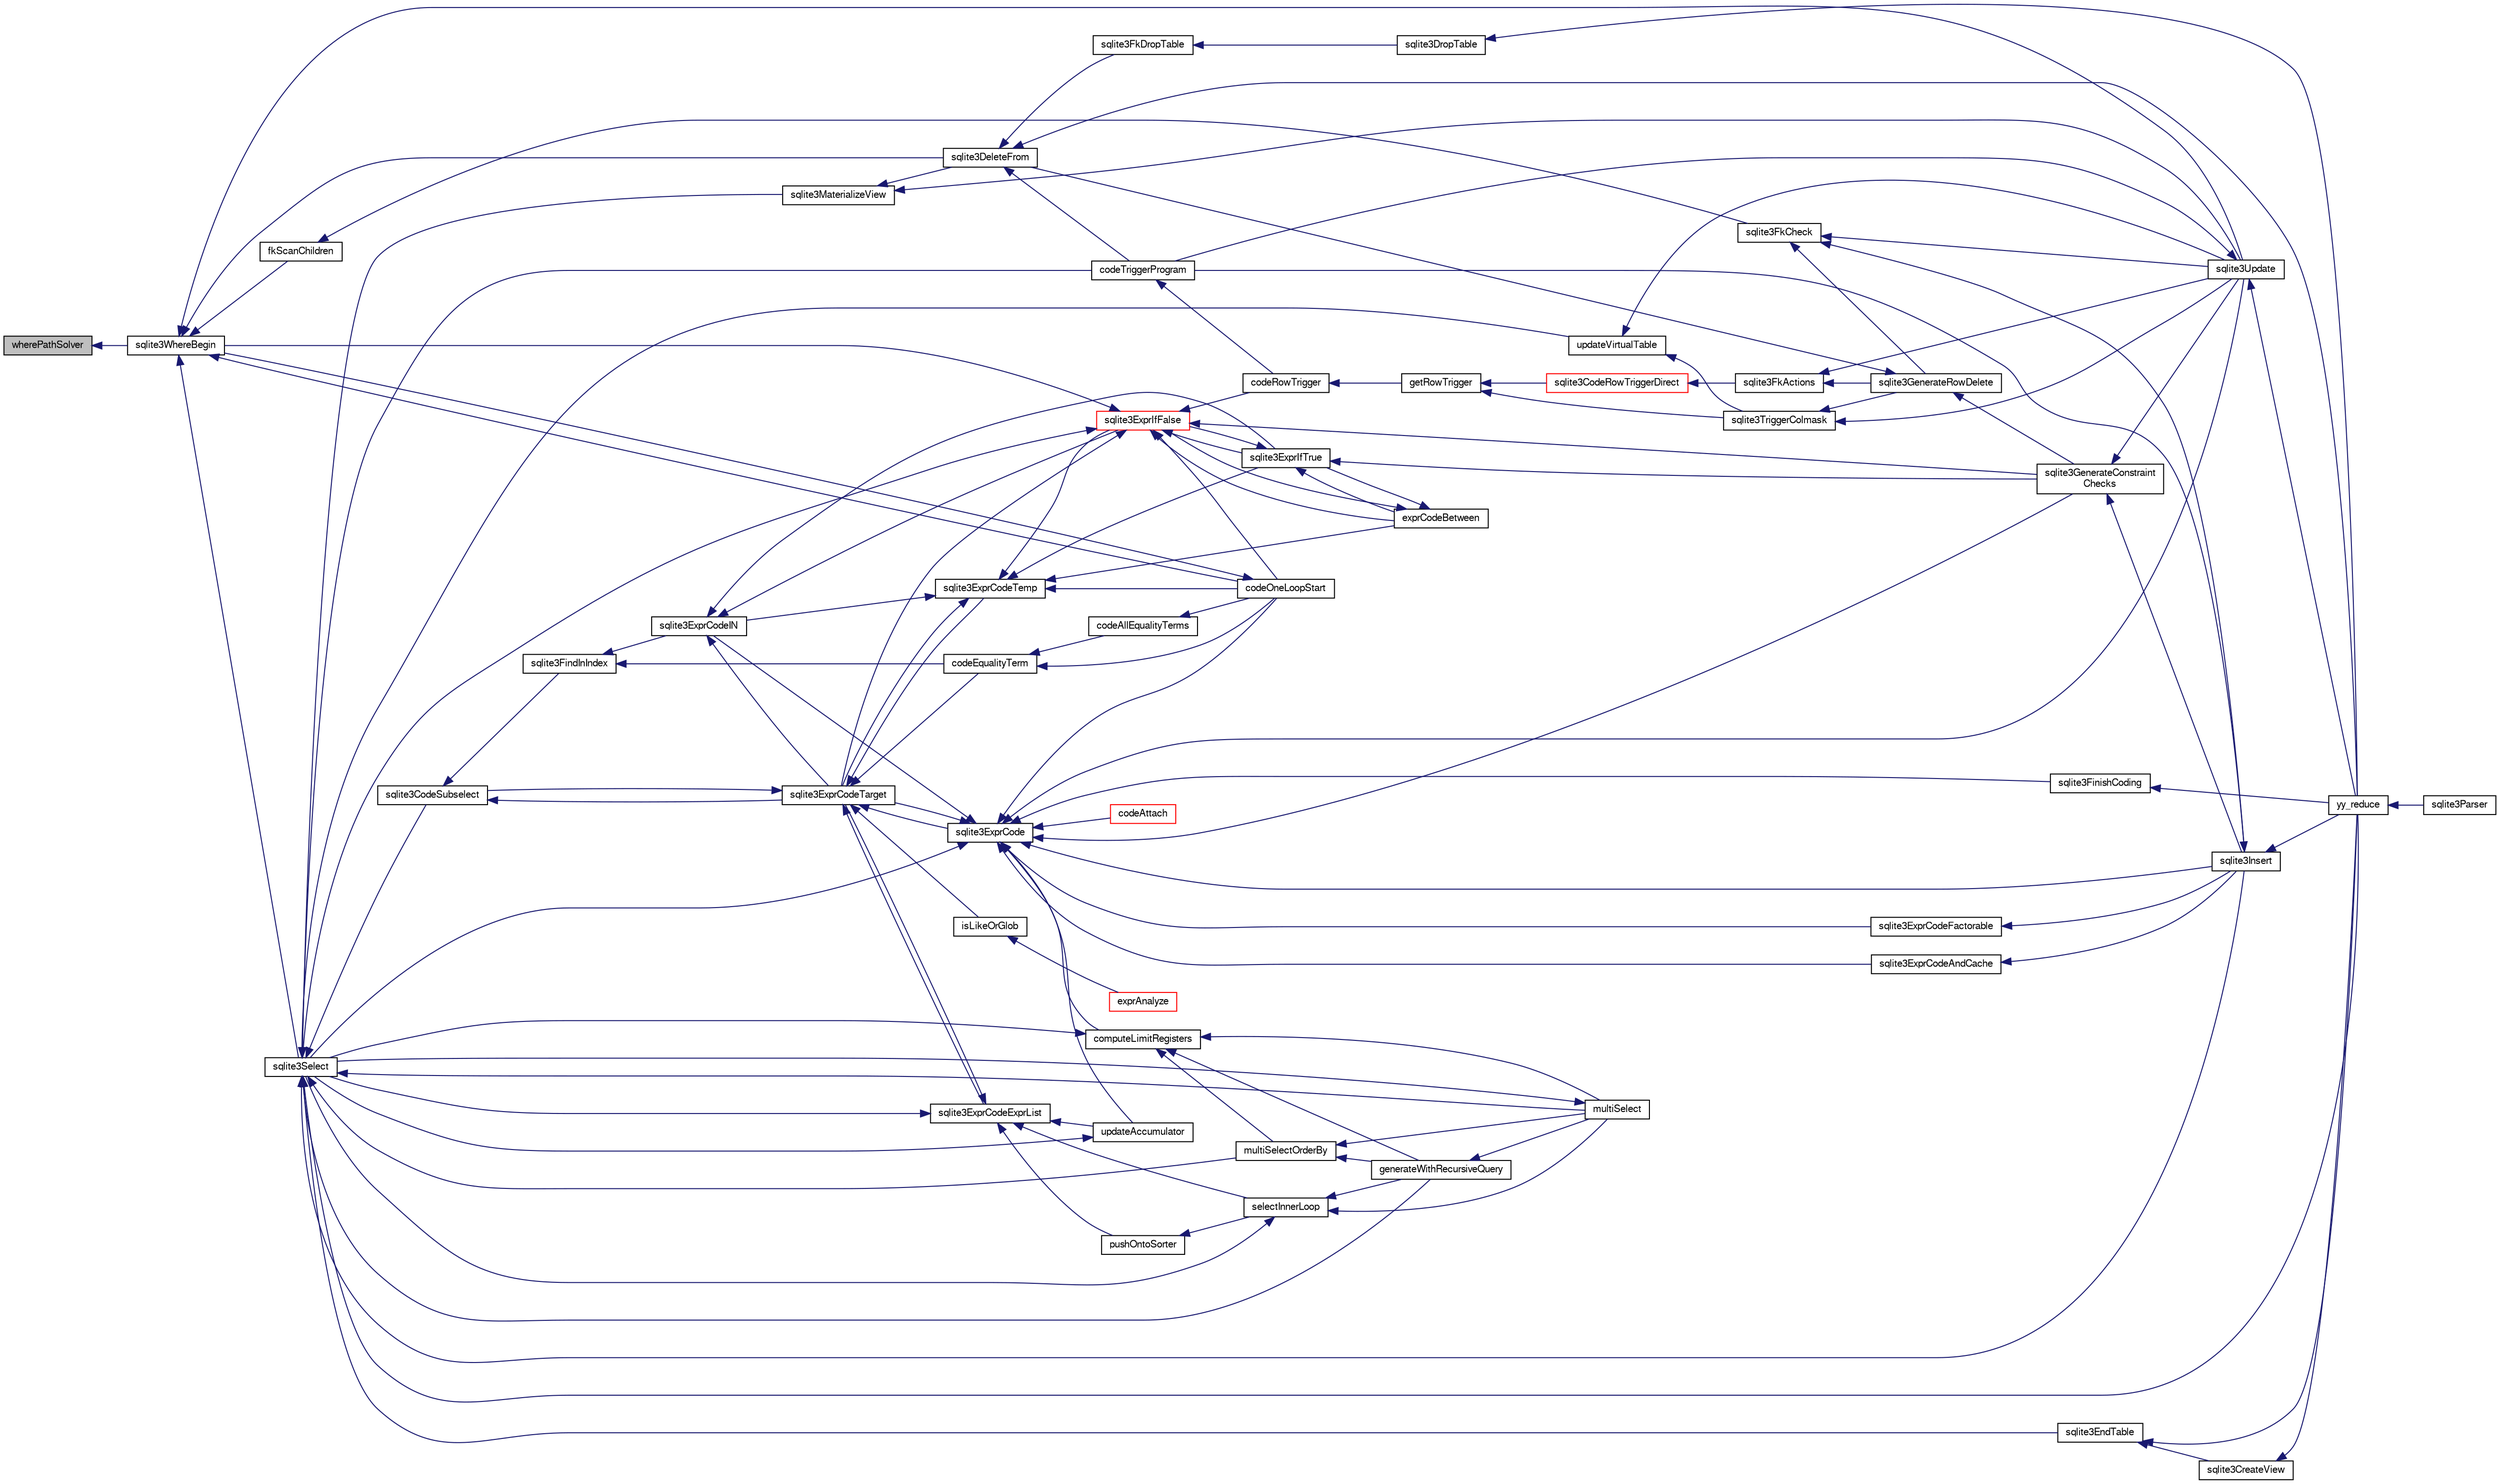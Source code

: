 digraph "wherePathSolver"
{
  edge [fontname="FreeSans",fontsize="10",labelfontname="FreeSans",labelfontsize="10"];
  node [fontname="FreeSans",fontsize="10",shape=record];
  rankdir="LR";
  Node919251 [label="wherePathSolver",height=0.2,width=0.4,color="black", fillcolor="grey75", style="filled", fontcolor="black"];
  Node919251 -> Node919252 [dir="back",color="midnightblue",fontsize="10",style="solid",fontname="FreeSans"];
  Node919252 [label="sqlite3WhereBegin",height=0.2,width=0.4,color="black", fillcolor="white", style="filled",URL="$sqlite3_8c.html#acad049f5c9a96a8118cffd5e5ce89f7c"];
  Node919252 -> Node919253 [dir="back",color="midnightblue",fontsize="10",style="solid",fontname="FreeSans"];
  Node919253 [label="sqlite3DeleteFrom",height=0.2,width=0.4,color="black", fillcolor="white", style="filled",URL="$sqlite3_8c.html#ab9b4b45349188b49eabb23f94608a091"];
  Node919253 -> Node919254 [dir="back",color="midnightblue",fontsize="10",style="solid",fontname="FreeSans"];
  Node919254 [label="sqlite3FkDropTable",height=0.2,width=0.4,color="black", fillcolor="white", style="filled",URL="$sqlite3_8c.html#a1218c6fc74e89152ceaa4760e82f5ef9"];
  Node919254 -> Node919255 [dir="back",color="midnightblue",fontsize="10",style="solid",fontname="FreeSans"];
  Node919255 [label="sqlite3DropTable",height=0.2,width=0.4,color="black", fillcolor="white", style="filled",URL="$sqlite3_8c.html#a5534f77364b5568783c0e50db3c9defb"];
  Node919255 -> Node919256 [dir="back",color="midnightblue",fontsize="10",style="solid",fontname="FreeSans"];
  Node919256 [label="yy_reduce",height=0.2,width=0.4,color="black", fillcolor="white", style="filled",URL="$sqlite3_8c.html#a7c419a9b25711c666a9a2449ef377f14"];
  Node919256 -> Node919257 [dir="back",color="midnightblue",fontsize="10",style="solid",fontname="FreeSans"];
  Node919257 [label="sqlite3Parser",height=0.2,width=0.4,color="black", fillcolor="white", style="filled",URL="$sqlite3_8c.html#a0327d71a5fabe0b6a343d78a2602e72a"];
  Node919253 -> Node919258 [dir="back",color="midnightblue",fontsize="10",style="solid",fontname="FreeSans"];
  Node919258 [label="codeTriggerProgram",height=0.2,width=0.4,color="black", fillcolor="white", style="filled",URL="$sqlite3_8c.html#a120801f59d9281d201d2ff4b2606836e"];
  Node919258 -> Node919259 [dir="back",color="midnightblue",fontsize="10",style="solid",fontname="FreeSans"];
  Node919259 [label="codeRowTrigger",height=0.2,width=0.4,color="black", fillcolor="white", style="filled",URL="$sqlite3_8c.html#a463cea5aaaf388b560b206570a0022fc"];
  Node919259 -> Node919260 [dir="back",color="midnightblue",fontsize="10",style="solid",fontname="FreeSans"];
  Node919260 [label="getRowTrigger",height=0.2,width=0.4,color="black", fillcolor="white", style="filled",URL="$sqlite3_8c.html#a69626ef20b540d1a2b19cf56f3f45689"];
  Node919260 -> Node919261 [dir="back",color="midnightblue",fontsize="10",style="solid",fontname="FreeSans"];
  Node919261 [label="sqlite3CodeRowTriggerDirect",height=0.2,width=0.4,color="red", fillcolor="white", style="filled",URL="$sqlite3_8c.html#ad92829f9001bcf89a0299dad5a48acd4"];
  Node919261 -> Node919262 [dir="back",color="midnightblue",fontsize="10",style="solid",fontname="FreeSans"];
  Node919262 [label="sqlite3FkActions",height=0.2,width=0.4,color="black", fillcolor="white", style="filled",URL="$sqlite3_8c.html#a39159bd1623724946c22355ba7f3ef90"];
  Node919262 -> Node919263 [dir="back",color="midnightblue",fontsize="10",style="solid",fontname="FreeSans"];
  Node919263 [label="sqlite3GenerateRowDelete",height=0.2,width=0.4,color="black", fillcolor="white", style="filled",URL="$sqlite3_8c.html#a2c76cbf3027fc18fdbb8cb4cd96b77d9"];
  Node919263 -> Node919253 [dir="back",color="midnightblue",fontsize="10",style="solid",fontname="FreeSans"];
  Node919263 -> Node919264 [dir="back",color="midnightblue",fontsize="10",style="solid",fontname="FreeSans"];
  Node919264 [label="sqlite3GenerateConstraint\lChecks",height=0.2,width=0.4,color="black", fillcolor="white", style="filled",URL="$sqlite3_8c.html#aef639c1e6a0c0a67ca6e7690ad931bd2"];
  Node919264 -> Node919265 [dir="back",color="midnightblue",fontsize="10",style="solid",fontname="FreeSans"];
  Node919265 [label="sqlite3Insert",height=0.2,width=0.4,color="black", fillcolor="white", style="filled",URL="$sqlite3_8c.html#a5b17c9c2000bae6bdff8e6be48d7dc2b"];
  Node919265 -> Node919258 [dir="back",color="midnightblue",fontsize="10",style="solid",fontname="FreeSans"];
  Node919265 -> Node919256 [dir="back",color="midnightblue",fontsize="10",style="solid",fontname="FreeSans"];
  Node919264 -> Node919266 [dir="back",color="midnightblue",fontsize="10",style="solid",fontname="FreeSans"];
  Node919266 [label="sqlite3Update",height=0.2,width=0.4,color="black", fillcolor="white", style="filled",URL="$sqlite3_8c.html#ac5aa67c46e8cc8174566fabe6809fafa"];
  Node919266 -> Node919258 [dir="back",color="midnightblue",fontsize="10",style="solid",fontname="FreeSans"];
  Node919266 -> Node919256 [dir="back",color="midnightblue",fontsize="10",style="solid",fontname="FreeSans"];
  Node919262 -> Node919266 [dir="back",color="midnightblue",fontsize="10",style="solid",fontname="FreeSans"];
  Node919260 -> Node919268 [dir="back",color="midnightblue",fontsize="10",style="solid",fontname="FreeSans"];
  Node919268 [label="sqlite3TriggerColmask",height=0.2,width=0.4,color="black", fillcolor="white", style="filled",URL="$sqlite3_8c.html#acace8e99e37ae5e84ea03c65e820c540"];
  Node919268 -> Node919263 [dir="back",color="midnightblue",fontsize="10",style="solid",fontname="FreeSans"];
  Node919268 -> Node919266 [dir="back",color="midnightblue",fontsize="10",style="solid",fontname="FreeSans"];
  Node919253 -> Node919256 [dir="back",color="midnightblue",fontsize="10",style="solid",fontname="FreeSans"];
  Node919252 -> Node919269 [dir="back",color="midnightblue",fontsize="10",style="solid",fontname="FreeSans"];
  Node919269 [label="fkScanChildren",height=0.2,width=0.4,color="black", fillcolor="white", style="filled",URL="$sqlite3_8c.html#a67c9dcb484336b3155e7a82a037d4691"];
  Node919269 -> Node919270 [dir="back",color="midnightblue",fontsize="10",style="solid",fontname="FreeSans"];
  Node919270 [label="sqlite3FkCheck",height=0.2,width=0.4,color="black", fillcolor="white", style="filled",URL="$sqlite3_8c.html#aa38fb76c7d6f48f19772877a41703b92"];
  Node919270 -> Node919263 [dir="back",color="midnightblue",fontsize="10",style="solid",fontname="FreeSans"];
  Node919270 -> Node919265 [dir="back",color="midnightblue",fontsize="10",style="solid",fontname="FreeSans"];
  Node919270 -> Node919266 [dir="back",color="midnightblue",fontsize="10",style="solid",fontname="FreeSans"];
  Node919252 -> Node919271 [dir="back",color="midnightblue",fontsize="10",style="solid",fontname="FreeSans"];
  Node919271 [label="sqlite3Select",height=0.2,width=0.4,color="black", fillcolor="white", style="filled",URL="$sqlite3_8c.html#a2465ee8c956209ba4b272477b7c21a45"];
  Node919271 -> Node919272 [dir="back",color="midnightblue",fontsize="10",style="solid",fontname="FreeSans"];
  Node919272 [label="sqlite3CodeSubselect",height=0.2,width=0.4,color="black", fillcolor="white", style="filled",URL="$sqlite3_8c.html#aa69b46d2204a1d1b110107a1be12ee0c"];
  Node919272 -> Node919273 [dir="back",color="midnightblue",fontsize="10",style="solid",fontname="FreeSans"];
  Node919273 [label="sqlite3FindInIndex",height=0.2,width=0.4,color="black", fillcolor="white", style="filled",URL="$sqlite3_8c.html#af7d8c56ab0231f44bb5f87b3fafeffb2"];
  Node919273 -> Node919274 [dir="back",color="midnightblue",fontsize="10",style="solid",fontname="FreeSans"];
  Node919274 [label="sqlite3ExprCodeIN",height=0.2,width=0.4,color="black", fillcolor="white", style="filled",URL="$sqlite3_8c.html#ad9cf4f5b5ffb90c24a4a0900c8626193"];
  Node919274 -> Node919275 [dir="back",color="midnightblue",fontsize="10",style="solid",fontname="FreeSans"];
  Node919275 [label="sqlite3ExprCodeTarget",height=0.2,width=0.4,color="black", fillcolor="white", style="filled",URL="$sqlite3_8c.html#a4f308397a0a3ed299ed31aaa1ae2a293"];
  Node919275 -> Node919272 [dir="back",color="midnightblue",fontsize="10",style="solid",fontname="FreeSans"];
  Node919275 -> Node919276 [dir="back",color="midnightblue",fontsize="10",style="solid",fontname="FreeSans"];
  Node919276 [label="sqlite3ExprCodeTemp",height=0.2,width=0.4,color="black", fillcolor="white", style="filled",URL="$sqlite3_8c.html#a3bc5c1ccb3c5851847e2aeb4a84ae1fc"];
  Node919276 -> Node919274 [dir="back",color="midnightblue",fontsize="10",style="solid",fontname="FreeSans"];
  Node919276 -> Node919275 [dir="back",color="midnightblue",fontsize="10",style="solid",fontname="FreeSans"];
  Node919276 -> Node919277 [dir="back",color="midnightblue",fontsize="10",style="solid",fontname="FreeSans"];
  Node919277 [label="exprCodeBetween",height=0.2,width=0.4,color="black", fillcolor="white", style="filled",URL="$sqlite3_8c.html#abd053493214542bca8f406f42145d173"];
  Node919277 -> Node919278 [dir="back",color="midnightblue",fontsize="10",style="solid",fontname="FreeSans"];
  Node919278 [label="sqlite3ExprIfTrue",height=0.2,width=0.4,color="black", fillcolor="white", style="filled",URL="$sqlite3_8c.html#ad93a55237c23e1b743ab1f59df1a1444"];
  Node919278 -> Node919277 [dir="back",color="midnightblue",fontsize="10",style="solid",fontname="FreeSans"];
  Node919278 -> Node919279 [dir="back",color="midnightblue",fontsize="10",style="solid",fontname="FreeSans"];
  Node919279 [label="sqlite3ExprIfFalse",height=0.2,width=0.4,color="red", fillcolor="white", style="filled",URL="$sqlite3_8c.html#af97ecccb5d56e321e118414b08f65b71"];
  Node919279 -> Node919275 [dir="back",color="midnightblue",fontsize="10",style="solid",fontname="FreeSans"];
  Node919279 -> Node919277 [dir="back",color="midnightblue",fontsize="10",style="solid",fontname="FreeSans"];
  Node919279 -> Node919278 [dir="back",color="midnightblue",fontsize="10",style="solid",fontname="FreeSans"];
  Node919279 -> Node919264 [dir="back",color="midnightblue",fontsize="10",style="solid",fontname="FreeSans"];
  Node919279 -> Node919271 [dir="back",color="midnightblue",fontsize="10",style="solid",fontname="FreeSans"];
  Node919279 -> Node919259 [dir="back",color="midnightblue",fontsize="10",style="solid",fontname="FreeSans"];
  Node919279 -> Node919293 [dir="back",color="midnightblue",fontsize="10",style="solid",fontname="FreeSans"];
  Node919293 [label="codeOneLoopStart",height=0.2,width=0.4,color="black", fillcolor="white", style="filled",URL="$sqlite3_8c.html#aa868875120b151c169cc79139ed6e008"];
  Node919293 -> Node919252 [dir="back",color="midnightblue",fontsize="10",style="solid",fontname="FreeSans"];
  Node919279 -> Node919252 [dir="back",color="midnightblue",fontsize="10",style="solid",fontname="FreeSans"];
  Node919278 -> Node919264 [dir="back",color="midnightblue",fontsize="10",style="solid",fontname="FreeSans"];
  Node919277 -> Node919279 [dir="back",color="midnightblue",fontsize="10",style="solid",fontname="FreeSans"];
  Node919276 -> Node919278 [dir="back",color="midnightblue",fontsize="10",style="solid",fontname="FreeSans"];
  Node919276 -> Node919279 [dir="back",color="midnightblue",fontsize="10",style="solid",fontname="FreeSans"];
  Node919276 -> Node919293 [dir="back",color="midnightblue",fontsize="10",style="solid",fontname="FreeSans"];
  Node919275 -> Node919294 [dir="back",color="midnightblue",fontsize="10",style="solid",fontname="FreeSans"];
  Node919294 [label="sqlite3ExprCode",height=0.2,width=0.4,color="black", fillcolor="white", style="filled",URL="$sqlite3_8c.html#a75f270fb0b111b86924cca4ea507b417"];
  Node919294 -> Node919274 [dir="back",color="midnightblue",fontsize="10",style="solid",fontname="FreeSans"];
  Node919294 -> Node919275 [dir="back",color="midnightblue",fontsize="10",style="solid",fontname="FreeSans"];
  Node919294 -> Node919295 [dir="back",color="midnightblue",fontsize="10",style="solid",fontname="FreeSans"];
  Node919295 [label="sqlite3ExprCodeFactorable",height=0.2,width=0.4,color="black", fillcolor="white", style="filled",URL="$sqlite3_8c.html#a843f7fd58eec5a683c1fd8435fcd1e84"];
  Node919295 -> Node919265 [dir="back",color="midnightblue",fontsize="10",style="solid",fontname="FreeSans"];
  Node919294 -> Node919296 [dir="back",color="midnightblue",fontsize="10",style="solid",fontname="FreeSans"];
  Node919296 [label="sqlite3ExprCodeAndCache",height=0.2,width=0.4,color="black", fillcolor="white", style="filled",URL="$sqlite3_8c.html#ae3e46527d9b7fc9cb9236d21a5e6b1d8"];
  Node919296 -> Node919265 [dir="back",color="midnightblue",fontsize="10",style="solid",fontname="FreeSans"];
  Node919294 -> Node919297 [dir="back",color="midnightblue",fontsize="10",style="solid",fontname="FreeSans"];
  Node919297 [label="codeAttach",height=0.2,width=0.4,color="red", fillcolor="white", style="filled",URL="$sqlite3_8c.html#ade4e9e30d828a19c191fdcb098676d5b"];
  Node919294 -> Node919300 [dir="back",color="midnightblue",fontsize="10",style="solid",fontname="FreeSans"];
  Node919300 [label="sqlite3FinishCoding",height=0.2,width=0.4,color="black", fillcolor="white", style="filled",URL="$sqlite3_8c.html#a651bc5b446c276c092705856d995b278"];
  Node919300 -> Node919256 [dir="back",color="midnightblue",fontsize="10",style="solid",fontname="FreeSans"];
  Node919294 -> Node919265 [dir="back",color="midnightblue",fontsize="10",style="solid",fontname="FreeSans"];
  Node919294 -> Node919264 [dir="back",color="midnightblue",fontsize="10",style="solid",fontname="FreeSans"];
  Node919294 -> Node919301 [dir="back",color="midnightblue",fontsize="10",style="solid",fontname="FreeSans"];
  Node919301 [label="computeLimitRegisters",height=0.2,width=0.4,color="black", fillcolor="white", style="filled",URL="$sqlite3_8c.html#ae9d37055e4905929b6f6cda5461e2f37"];
  Node919301 -> Node919302 [dir="back",color="midnightblue",fontsize="10",style="solid",fontname="FreeSans"];
  Node919302 [label="generateWithRecursiveQuery",height=0.2,width=0.4,color="black", fillcolor="white", style="filled",URL="$sqlite3_8c.html#ade2c3663fa9c3b9676507984b9483942"];
  Node919302 -> Node919303 [dir="back",color="midnightblue",fontsize="10",style="solid",fontname="FreeSans"];
  Node919303 [label="multiSelect",height=0.2,width=0.4,color="black", fillcolor="white", style="filled",URL="$sqlite3_8c.html#a6456c61f3d9b2389738753cedfa24fa7"];
  Node919303 -> Node919271 [dir="back",color="midnightblue",fontsize="10",style="solid",fontname="FreeSans"];
  Node919301 -> Node919303 [dir="back",color="midnightblue",fontsize="10",style="solid",fontname="FreeSans"];
  Node919301 -> Node919304 [dir="back",color="midnightblue",fontsize="10",style="solid",fontname="FreeSans"];
  Node919304 [label="multiSelectOrderBy",height=0.2,width=0.4,color="black", fillcolor="white", style="filled",URL="$sqlite3_8c.html#afcdb8488c6f4dfdadaf9f04bca35b808"];
  Node919304 -> Node919302 [dir="back",color="midnightblue",fontsize="10",style="solid",fontname="FreeSans"];
  Node919304 -> Node919303 [dir="back",color="midnightblue",fontsize="10",style="solid",fontname="FreeSans"];
  Node919301 -> Node919271 [dir="back",color="midnightblue",fontsize="10",style="solid",fontname="FreeSans"];
  Node919294 -> Node919305 [dir="back",color="midnightblue",fontsize="10",style="solid",fontname="FreeSans"];
  Node919305 [label="updateAccumulator",height=0.2,width=0.4,color="black", fillcolor="white", style="filled",URL="$sqlite3_8c.html#a1681660dd3ecd50c8727d6e56a537bd9"];
  Node919305 -> Node919271 [dir="back",color="midnightblue",fontsize="10",style="solid",fontname="FreeSans"];
  Node919294 -> Node919271 [dir="back",color="midnightblue",fontsize="10",style="solid",fontname="FreeSans"];
  Node919294 -> Node919266 [dir="back",color="midnightblue",fontsize="10",style="solid",fontname="FreeSans"];
  Node919294 -> Node919293 [dir="back",color="midnightblue",fontsize="10",style="solid",fontname="FreeSans"];
  Node919275 -> Node919306 [dir="back",color="midnightblue",fontsize="10",style="solid",fontname="FreeSans"];
  Node919306 [label="sqlite3ExprCodeExprList",height=0.2,width=0.4,color="black", fillcolor="white", style="filled",URL="$sqlite3_8c.html#a05b2b3dc3de7565de24eb3a2ff4e9566"];
  Node919306 -> Node919275 [dir="back",color="midnightblue",fontsize="10",style="solid",fontname="FreeSans"];
  Node919306 -> Node919307 [dir="back",color="midnightblue",fontsize="10",style="solid",fontname="FreeSans"];
  Node919307 [label="pushOntoSorter",height=0.2,width=0.4,color="black", fillcolor="white", style="filled",URL="$sqlite3_8c.html#a4555397beb584a386e7739cf022a6651"];
  Node919307 -> Node919308 [dir="back",color="midnightblue",fontsize="10",style="solid",fontname="FreeSans"];
  Node919308 [label="selectInnerLoop",height=0.2,width=0.4,color="black", fillcolor="white", style="filled",URL="$sqlite3_8c.html#ababe0933661ebe67eb0e6074bb1fd411"];
  Node919308 -> Node919302 [dir="back",color="midnightblue",fontsize="10",style="solid",fontname="FreeSans"];
  Node919308 -> Node919303 [dir="back",color="midnightblue",fontsize="10",style="solid",fontname="FreeSans"];
  Node919308 -> Node919271 [dir="back",color="midnightblue",fontsize="10",style="solid",fontname="FreeSans"];
  Node919306 -> Node919308 [dir="back",color="midnightblue",fontsize="10",style="solid",fontname="FreeSans"];
  Node919306 -> Node919305 [dir="back",color="midnightblue",fontsize="10",style="solid",fontname="FreeSans"];
  Node919306 -> Node919271 [dir="back",color="midnightblue",fontsize="10",style="solid",fontname="FreeSans"];
  Node919275 -> Node919309 [dir="back",color="midnightblue",fontsize="10",style="solid",fontname="FreeSans"];
  Node919309 [label="isLikeOrGlob",height=0.2,width=0.4,color="black", fillcolor="white", style="filled",URL="$sqlite3_8c.html#a6c38e495198bf8976f68d1a6ebd74a50"];
  Node919309 -> Node919310 [dir="back",color="midnightblue",fontsize="10",style="solid",fontname="FreeSans"];
  Node919310 [label="exprAnalyze",height=0.2,width=0.4,color="red", fillcolor="white", style="filled",URL="$sqlite3_8c.html#acb10e48c9a4184a4edd9bfd5b14ad0b7"];
  Node919275 -> Node919317 [dir="back",color="midnightblue",fontsize="10",style="solid",fontname="FreeSans"];
  Node919317 [label="codeEqualityTerm",height=0.2,width=0.4,color="black", fillcolor="white", style="filled",URL="$sqlite3_8c.html#ad88a57073f031452c9843e97f15acc47"];
  Node919317 -> Node919318 [dir="back",color="midnightblue",fontsize="10",style="solid",fontname="FreeSans"];
  Node919318 [label="codeAllEqualityTerms",height=0.2,width=0.4,color="black", fillcolor="white", style="filled",URL="$sqlite3_8c.html#a3095598b812500a4efe41bf17cd49381"];
  Node919318 -> Node919293 [dir="back",color="midnightblue",fontsize="10",style="solid",fontname="FreeSans"];
  Node919317 -> Node919293 [dir="back",color="midnightblue",fontsize="10",style="solid",fontname="FreeSans"];
  Node919274 -> Node919278 [dir="back",color="midnightblue",fontsize="10",style="solid",fontname="FreeSans"];
  Node919274 -> Node919279 [dir="back",color="midnightblue",fontsize="10",style="solid",fontname="FreeSans"];
  Node919273 -> Node919317 [dir="back",color="midnightblue",fontsize="10",style="solid",fontname="FreeSans"];
  Node919272 -> Node919275 [dir="back",color="midnightblue",fontsize="10",style="solid",fontname="FreeSans"];
  Node919271 -> Node919285 [dir="back",color="midnightblue",fontsize="10",style="solid",fontname="FreeSans"];
  Node919285 [label="sqlite3EndTable",height=0.2,width=0.4,color="black", fillcolor="white", style="filled",URL="$sqlite3_8c.html#a7b5f2c66c0f0b6f819d970ca389768b0"];
  Node919285 -> Node919286 [dir="back",color="midnightblue",fontsize="10",style="solid",fontname="FreeSans"];
  Node919286 [label="sqlite3CreateView",height=0.2,width=0.4,color="black", fillcolor="white", style="filled",URL="$sqlite3_8c.html#a9d85cb00ff71dee5cd9a019503a6982e"];
  Node919286 -> Node919256 [dir="back",color="midnightblue",fontsize="10",style="solid",fontname="FreeSans"];
  Node919285 -> Node919256 [dir="back",color="midnightblue",fontsize="10",style="solid",fontname="FreeSans"];
  Node919271 -> Node919319 [dir="back",color="midnightblue",fontsize="10",style="solid",fontname="FreeSans"];
  Node919319 [label="sqlite3MaterializeView",height=0.2,width=0.4,color="black", fillcolor="white", style="filled",URL="$sqlite3_8c.html#a4557984b0b75f998fb0c3f231c9b1def"];
  Node919319 -> Node919253 [dir="back",color="midnightblue",fontsize="10",style="solid",fontname="FreeSans"];
  Node919319 -> Node919266 [dir="back",color="midnightblue",fontsize="10",style="solid",fontname="FreeSans"];
  Node919271 -> Node919265 [dir="back",color="midnightblue",fontsize="10",style="solid",fontname="FreeSans"];
  Node919271 -> Node919302 [dir="back",color="midnightblue",fontsize="10",style="solid",fontname="FreeSans"];
  Node919271 -> Node919303 [dir="back",color="midnightblue",fontsize="10",style="solid",fontname="FreeSans"];
  Node919271 -> Node919304 [dir="back",color="midnightblue",fontsize="10",style="solid",fontname="FreeSans"];
  Node919271 -> Node919258 [dir="back",color="midnightblue",fontsize="10",style="solid",fontname="FreeSans"];
  Node919271 -> Node919320 [dir="back",color="midnightblue",fontsize="10",style="solid",fontname="FreeSans"];
  Node919320 [label="updateVirtualTable",height=0.2,width=0.4,color="black", fillcolor="white", style="filled",URL="$sqlite3_8c.html#a740220531db9293c39a2cdd7da3f74e1"];
  Node919320 -> Node919268 [dir="back",color="midnightblue",fontsize="10",style="solid",fontname="FreeSans"];
  Node919320 -> Node919266 [dir="back",color="midnightblue",fontsize="10",style="solid",fontname="FreeSans"];
  Node919271 -> Node919256 [dir="back",color="midnightblue",fontsize="10",style="solid",fontname="FreeSans"];
  Node919252 -> Node919266 [dir="back",color="midnightblue",fontsize="10",style="solid",fontname="FreeSans"];
  Node919252 -> Node919293 [dir="back",color="midnightblue",fontsize="10",style="solid",fontname="FreeSans"];
}
